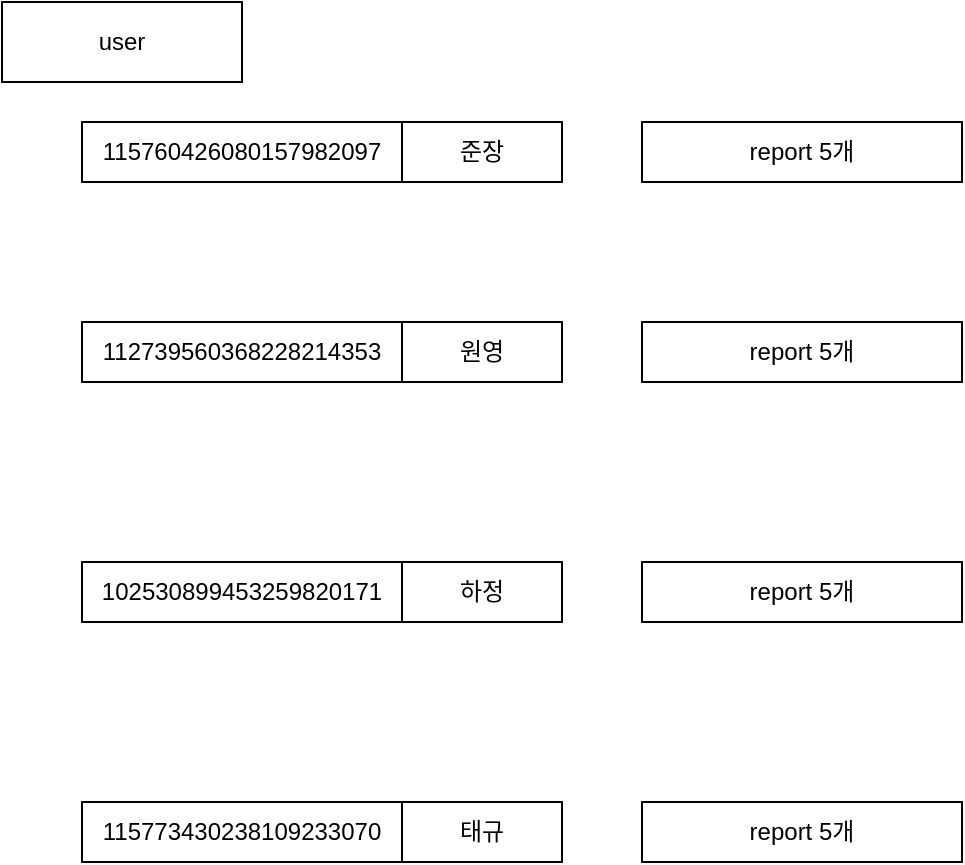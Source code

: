 <mxfile version="15.8.7" type="device"><diagram id="xmO6c8pASeHJN6mkg1VR" name="페이지-1"><mxGraphModel dx="981" dy="591" grid="1" gridSize="10" guides="1" tooltips="1" connect="1" arrows="1" fold="1" page="1" pageScale="1" pageWidth="10000" pageHeight="10000" math="0" shadow="0"><root><mxCell id="0"/><mxCell id="1" parent="0"/><mxCell id="XvffX168LrXlkHrCHHmK-1" value="user" style="rounded=0;whiteSpace=wrap;html=1;" vertex="1" parent="1"><mxGeometry x="880" y="400" width="120" height="40" as="geometry"/></mxCell><mxCell id="XvffX168LrXlkHrCHHmK-2" value="115760426080157982097" style="rounded=0;whiteSpace=wrap;html=1;" vertex="1" parent="1"><mxGeometry x="920" y="460" width="160" height="30" as="geometry"/></mxCell><mxCell id="XvffX168LrXlkHrCHHmK-3" value="준장" style="rounded=0;whiteSpace=wrap;html=1;" vertex="1" parent="1"><mxGeometry x="1080" y="460" width="80" height="30" as="geometry"/></mxCell><mxCell id="XvffX168LrXlkHrCHHmK-4" value="112739560368228214353" style="rounded=0;whiteSpace=wrap;html=1;" vertex="1" parent="1"><mxGeometry x="920" y="560" width="160" height="30" as="geometry"/></mxCell><mxCell id="XvffX168LrXlkHrCHHmK-5" value="원영" style="rounded=0;whiteSpace=wrap;html=1;" vertex="1" parent="1"><mxGeometry x="1080" y="560" width="80" height="30" as="geometry"/></mxCell><mxCell id="XvffX168LrXlkHrCHHmK-6" value="102530899453259820171" style="rounded=0;whiteSpace=wrap;html=1;" vertex="1" parent="1"><mxGeometry x="920" y="680" width="160" height="30" as="geometry"/></mxCell><mxCell id="XvffX168LrXlkHrCHHmK-7" value="하정" style="rounded=0;whiteSpace=wrap;html=1;" vertex="1" parent="1"><mxGeometry x="1080" y="680" width="80" height="30" as="geometry"/></mxCell><mxCell id="XvffX168LrXlkHrCHHmK-8" value="115773430238109233070" style="rounded=0;whiteSpace=wrap;html=1;" vertex="1" parent="1"><mxGeometry x="920" y="800" width="160" height="30" as="geometry"/></mxCell><mxCell id="XvffX168LrXlkHrCHHmK-9" value="태규" style="rounded=0;whiteSpace=wrap;html=1;" vertex="1" parent="1"><mxGeometry x="1080" y="800" width="80" height="30" as="geometry"/></mxCell><mxCell id="XvffX168LrXlkHrCHHmK-11" value="report 5개" style="rounded=0;whiteSpace=wrap;html=1;" vertex="1" parent="1"><mxGeometry x="1200" y="460" width="160" height="30" as="geometry"/></mxCell><mxCell id="XvffX168LrXlkHrCHHmK-13" value="report 5개" style="rounded=0;whiteSpace=wrap;html=1;" vertex="1" parent="1"><mxGeometry x="1200" y="560" width="160" height="30" as="geometry"/></mxCell><mxCell id="XvffX168LrXlkHrCHHmK-14" value="report 5개" style="rounded=0;whiteSpace=wrap;html=1;" vertex="1" parent="1"><mxGeometry x="1200" y="680" width="160" height="30" as="geometry"/></mxCell><mxCell id="XvffX168LrXlkHrCHHmK-15" value="report 5개" style="rounded=0;whiteSpace=wrap;html=1;" vertex="1" parent="1"><mxGeometry x="1200" y="800" width="160" height="30" as="geometry"/></mxCell></root></mxGraphModel></diagram></mxfile>